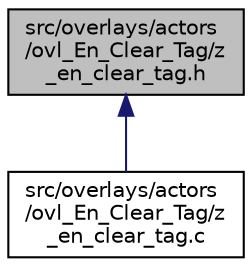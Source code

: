 digraph "src/overlays/actors/ovl_En_Clear_Tag/z_en_clear_tag.h"
{
 // LATEX_PDF_SIZE
  edge [fontname="Helvetica",fontsize="10",labelfontname="Helvetica",labelfontsize="10"];
  node [fontname="Helvetica",fontsize="10",shape=record];
  Node1 [label="src/overlays/actors\l/ovl_En_Clear_Tag/z\l_en_clear_tag.h",height=0.2,width=0.4,color="black", fillcolor="grey75", style="filled", fontcolor="black",tooltip=" "];
  Node1 -> Node2 [dir="back",color="midnightblue",fontsize="10",style="solid",fontname="Helvetica"];
  Node2 [label="src/overlays/actors\l/ovl_En_Clear_Tag/z\l_en_clear_tag.c",height=0.2,width=0.4,color="black", fillcolor="white", style="filled",URL="$db/d4c/z__en__clear__tag_8c.html",tooltip=" "];
}
